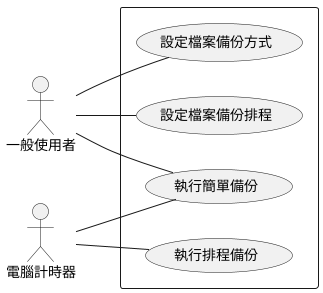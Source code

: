 @startuml

left to right direction

actor normal as "一般使用者"
actor computer as "電腦計時器"

rectangle {
    normal -- (設定檔案備份方式)
    normal -- (設定檔案備份排程)
    normal -- (執行簡單備份)
    computer -- (執行簡單備份)
    computer -- (執行排程備份)
}

@enduml